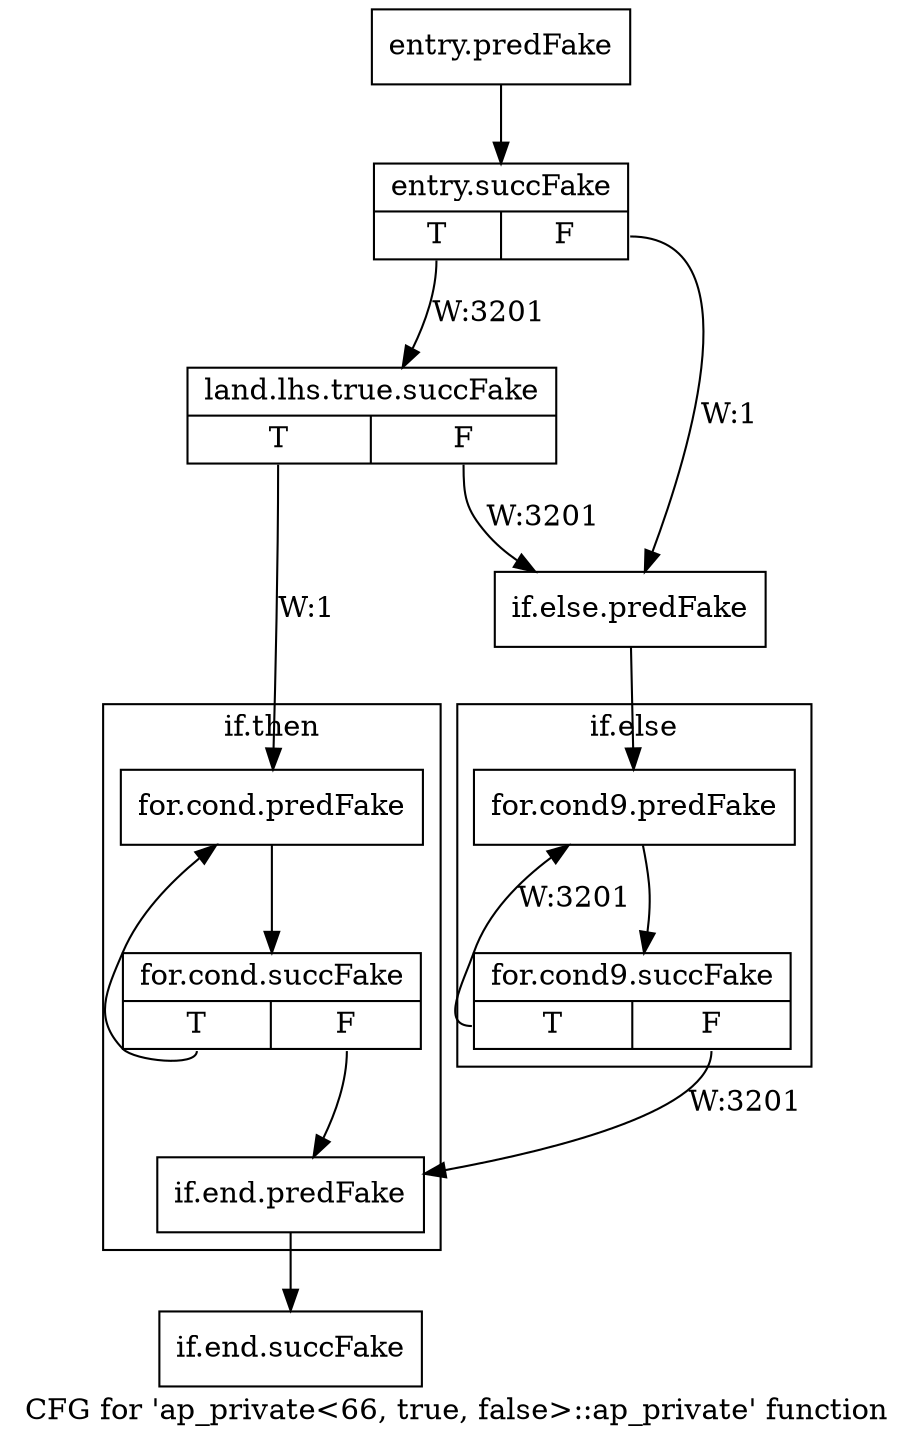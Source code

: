 digraph "CFG for 'ap_private\<66, true, false\>::ap_private' function" {
	label="CFG for 'ap_private\<66, true, false\>::ap_private' function";

	Node0x3dd0e40 [shape=record,filename="",linenumber="",label="{entry.predFake}"];
	Node0x3dd0e40 -> Node0x3ecfa80[ callList="" memoryops="" filename="/tools/Xilinx/Vitis_HLS/2022.1/include/etc/ap_private.h" execusionnum="3200"];
	Node0x3ecfa80 [shape=record,filename="/tools/Xilinx/Vitis_HLS/2022.1/include/etc/ap_private.h",linenumber="3570",label="{entry.succFake|{<s0>T|<s1>F}}"];
	Node0x3ecfa80:s0 -> Node0x3ecfb00[label="W:3201" callList="" memoryops="" filename="/tools/Xilinx/Vitis_HLS/2022.1/include/etc/ap_private.h" execusionnum="3200"];
	Node0x3ecfa80:s1 -> Node0x3dd1e30[label="W:1"];
	Node0x3ecfb00 [shape=record,filename="/tools/Xilinx/Vitis_HLS/2022.1/include/etc/ap_private.h",linenumber="3570",label="{land.lhs.true.succFake|{<s0>T|<s1>F}}"];
	Node0x3ecfb00:s0 -> Node0x3dd1cf0[label="W:1" callList="" memoryops="" filename="/tools/Xilinx/Vitis_HLS/2022.1/include/etc/ap_private.h" execusionnum="0"];
	Node0x3ecfb00:s1 -> Node0x3dd1e30[label="W:3201"];
	Node0x3dd1e30 [shape=record,filename="/tools/Xilinx/Vitis_HLS/2022.1/include/etc/ap_private.h",linenumber="3570",label="{if.else.predFake}"];
	Node0x3dd1e30 -> Node0x3dd1e80[ callList="" memoryops="" filename="/tools/Xilinx/Vitis_HLS/2022.1/include/etc/ap_private.h" execusionnum="3200"];
	Node0x3dd1fc0 [shape=record,filename="/tools/Xilinx/Vitis_HLS/2022.1/include/etc/ap_private.h",linenumber="3570",label="{if.end.predFake}"];
	Node0x3dd1fc0 -> Node0x3dd51f0[ callList="" memoryops="" filename="/tools/Xilinx/Vitis_HLS/2022.1/include/etc/ap_private.h" execusionnum="0"];
	Node0x3dd51f0 [shape=record,filename="/tools/Xilinx/Vitis_HLS/2022.1/include/etc/ap_private.h",linenumber="3570",label="{if.end.succFake}"];
subgraph cluster_0 {
	label="if.then";
	tripcount="0";
	invocationtime="1";

	Node0x3dd1cf0 [shape=record,filename="/tools/Xilinx/Vitis_HLS/2022.1/include/etc/ap_private.h",linenumber="3570",label="{for.cond.predFake}"];
	Node0x3dd1cf0 -> Node0x3ecdd30[ callList="" memoryops="" filename="/tools/Xilinx/Vitis_HLS/2022.1/include/etc/ap_private.h" execusionnum="0"];
	Node0x3ecdd30 [shape=record,filename="/tools/Xilinx/Vitis_HLS/2022.1/include/etc/ap_private.h",linenumber="3570",label="{for.cond.succFake|{<s0>T|<s1>F}}"];
	Node0x3ecdd30:s0 -> Node0x3dd1cf0[ callList="" memoryops="" filename="/tools/Xilinx/Vitis_HLS/2022.1/include/etc/ap_private.h" execusionnum="0"];
	Node0x3ecdd30:s1 -> Node0x3dd1fc0[ callList="" memoryops="" filename="/tools/Xilinx/Vitis_HLS/2022.1/include/etc/ap_private.h" execusionnum="0"];
}
subgraph cluster_1 {
	label="if.else";
	tripcount="3200";
	invocationtime="-1";

	Node0x3dd1e80 [shape=record,filename="/tools/Xilinx/Vitis_HLS/2022.1/include/etc/ap_private.h",linenumber="3570",label="{for.cond9.predFake}"];
	Node0x3dd1e80 -> Node0x3ecdfd0[ callList="" memoryops="" filename="/tools/Xilinx/Vitis_HLS/2022.1/include/etc/ap_private.h" execusionnum="6400"];
	Node0x3ecdfd0 [shape=record,filename="/tools/Xilinx/Vitis_HLS/2022.1/include/etc/ap_private.h",linenumber="3570",label="{for.cond9.succFake|{<s0>T|<s1>F}}"];
	Node0x3ecdfd0:s0 -> Node0x3dd1e80[label="W:3201" callList="" memoryops="" filename="/tools/Xilinx/Vitis_HLS/2022.1/include/etc/ap_private.h" execusionnum="3200"];
	Node0x3ecdfd0:s1 -> Node0x3dd1fc0[label="W:3201" callList="" memoryops="" filename="" execusionnum="3200"];
}
}
